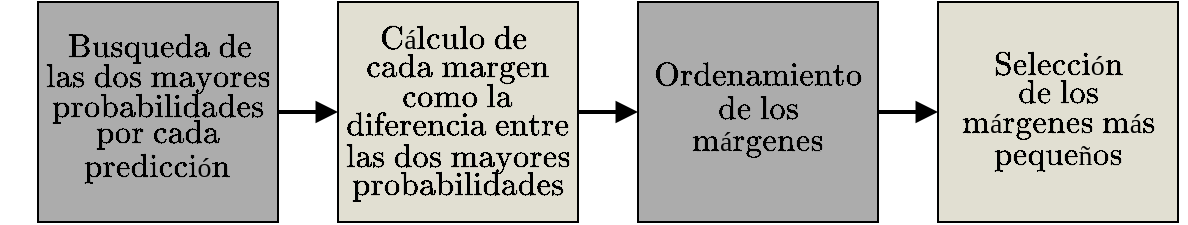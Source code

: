 <mxfile version="26.1.0">
  <diagram name="Page-1" id="Ykw0tnQGzgniFtMDhd3j">
    <mxGraphModel dx="1797" dy="1173" grid="1" gridSize="10" guides="1" tooltips="1" connect="1" arrows="1" fold="1" page="1" pageScale="1" pageWidth="595" pageHeight="842" math="1" shadow="0">
      <root>
        <mxCell id="0" />
        <mxCell id="1" parent="0" />
        <mxCell id="2sZYv_3ts4cbNwnal5f0-1" style="edgeStyle=orthogonalEdgeStyle;rounded=0;orthogonalLoop=1;jettySize=auto;html=1;entryX=0;entryY=0.5;entryDx=0;entryDy=0;strokeWidth=2;endArrow=block;endFill=1;" edge="1" parent="1" source="hjdBpJjyIPGbq1nmFeGQ-1" target="2sZYv_3ts4cbNwnal5f0-13">
          <mxGeometry relative="1" as="geometry">
            <mxPoint x="-1017" y="-5" as="targetPoint" />
          </mxGeometry>
        </mxCell>
        <mxCell id="hjdBpJjyIPGbq1nmFeGQ-1" value="" style="rounded=0;whiteSpace=wrap;html=1;fillColor=#ACACAC;strokeWidth=1;" parent="1" vertex="1">
          <mxGeometry x="-1177" y="-50" width="120" height="110" as="geometry" />
        </mxCell>
        <mxCell id="2sZYv_3ts4cbNwnal5f0-8" value="&lt;font style=&quot;font-size: 14px;&quot;&gt;$$\text{Busqueda de}$$&lt;/font&gt;" style="text;html=1;align=center;verticalAlign=middle;whiteSpace=wrap;rounded=0;" vertex="1" parent="1">
          <mxGeometry x="-1164.5" y="-37" width="95" height="20" as="geometry" />
        </mxCell>
        <mxCell id="2sZYv_3ts4cbNwnal5f0-9" value="&lt;font style=&quot;font-size: 14px;&quot;&gt;$$\text{las dos mayores}$$&lt;/font&gt;" style="text;html=1;align=center;verticalAlign=middle;whiteSpace=wrap;rounded=0;" vertex="1" parent="1">
          <mxGeometry x="-1177" y="-23" width="120" height="20" as="geometry" />
        </mxCell>
        <mxCell id="2sZYv_3ts4cbNwnal5f0-10" value="&lt;font style=&quot;font-size: 14px;&quot;&gt;$$\text{probabilidades}$$&lt;/font&gt;" style="text;html=1;align=center;verticalAlign=middle;whiteSpace=wrap;rounded=0;" vertex="1" parent="1">
          <mxGeometry x="-1147" y="-12" width="60" height="30" as="geometry" />
        </mxCell>
        <mxCell id="2sZYv_3ts4cbNwnal5f0-11" value="&lt;font style=&quot;font-size: 14px;&quot;&gt;$$\text{por cada}$$&lt;/font&gt;" style="text;html=1;align=center;verticalAlign=middle;whiteSpace=wrap;rounded=0;" vertex="1" parent="1">
          <mxGeometry x="-1147" y="1" width="60" height="30" as="geometry" />
        </mxCell>
        <mxCell id="2sZYv_3ts4cbNwnal5f0-12" value="&lt;font style=&quot;font-size: 14px;&quot;&gt;$$\text{predicción}$$&lt;/font&gt;" style="text;html=1;align=center;verticalAlign=middle;whiteSpace=wrap;rounded=0;" vertex="1" parent="1">
          <mxGeometry x="-1147" y="17" width="60" height="30" as="geometry" />
        </mxCell>
        <mxCell id="2sZYv_3ts4cbNwnal5f0-37" style="edgeStyle=orthogonalEdgeStyle;rounded=0;orthogonalLoop=1;jettySize=auto;html=1;entryX=0;entryY=0.5;entryDx=0;entryDy=0;strokeWidth=2;endArrow=block;endFill=1;" edge="1" parent="1" source="2sZYv_3ts4cbNwnal5f0-13" target="2sZYv_3ts4cbNwnal5f0-22">
          <mxGeometry relative="1" as="geometry" />
        </mxCell>
        <mxCell id="2sZYv_3ts4cbNwnal5f0-13" value="" style="rounded=0;whiteSpace=wrap;html=1;fillColor=#E1DFD2;strokeWidth=1;" vertex="1" parent="1">
          <mxGeometry x="-1027" y="-50" width="120" height="110" as="geometry" />
        </mxCell>
        <mxCell id="2sZYv_3ts4cbNwnal5f0-15" value="&lt;font style=&quot;font-size: 14px;&quot;&gt;$$\text{Cálculo de }$$&lt;/font&gt;" style="text;html=1;align=center;verticalAlign=middle;whiteSpace=wrap;rounded=0;" vertex="1" parent="1">
          <mxGeometry x="-997" y="-47" width="60" height="30" as="geometry" />
        </mxCell>
        <mxCell id="2sZYv_3ts4cbNwnal5f0-16" value="&lt;font style=&quot;font-size: 14px;&quot;&gt;$$\text{cada margen}$$&lt;/font&gt;" style="text;html=1;align=center;verticalAlign=middle;whiteSpace=wrap;rounded=0;" vertex="1" parent="1">
          <mxGeometry x="-997" y="-33" width="60" height="30" as="geometry" />
        </mxCell>
        <mxCell id="2sZYv_3ts4cbNwnal5f0-17" value="&lt;font style=&quot;font-size: 14px;&quot;&gt;$$\text{como la}$$&lt;/font&gt;" style="text;html=1;align=center;verticalAlign=middle;whiteSpace=wrap;rounded=0;" vertex="1" parent="1">
          <mxGeometry x="-997" y="-17" width="60" height="30" as="geometry" />
        </mxCell>
        <mxCell id="2sZYv_3ts4cbNwnal5f0-18" value="&lt;font style=&quot;font-size: 14px;&quot;&gt;$$\text{diferencia entre}$$&lt;/font&gt;" style="text;html=1;align=center;verticalAlign=middle;whiteSpace=wrap;rounded=0;" vertex="1" parent="1">
          <mxGeometry x="-997" y="-3" width="60" height="30" as="geometry" />
        </mxCell>
        <mxCell id="2sZYv_3ts4cbNwnal5f0-19" value="&lt;font style=&quot;font-size: 14px;&quot;&gt;$$\text{las dos mayores}$$&lt;/font&gt;" style="text;html=1;align=center;verticalAlign=middle;whiteSpace=wrap;rounded=0;" vertex="1" parent="1">
          <mxGeometry x="-1027" y="17" width="120" height="20" as="geometry" />
        </mxCell>
        <mxCell id="2sZYv_3ts4cbNwnal5f0-21" value="&lt;font style=&quot;font-size: 14px;&quot;&gt;$$\text{probabilidades}$$&lt;/font&gt;" style="text;html=1;align=center;verticalAlign=middle;whiteSpace=wrap;rounded=0;" vertex="1" parent="1">
          <mxGeometry x="-997" y="27" width="60" height="30" as="geometry" />
        </mxCell>
        <mxCell id="2sZYv_3ts4cbNwnal5f0-38" style="edgeStyle=orthogonalEdgeStyle;rounded=0;orthogonalLoop=1;jettySize=auto;html=1;exitX=1;exitY=0.5;exitDx=0;exitDy=0;entryX=0;entryY=0.5;entryDx=0;entryDy=0;strokeWidth=2;endArrow=block;endFill=1;" edge="1" parent="1" source="2sZYv_3ts4cbNwnal5f0-22" target="2sZYv_3ts4cbNwnal5f0-28">
          <mxGeometry relative="1" as="geometry">
            <mxPoint x="-717" y="5.143" as="targetPoint" />
          </mxGeometry>
        </mxCell>
        <mxCell id="2sZYv_3ts4cbNwnal5f0-22" value="" style="rounded=0;whiteSpace=wrap;html=1;fillColor=#ACACAC;strokeWidth=1;" vertex="1" parent="1">
          <mxGeometry x="-877" y="-50" width="120" height="110" as="geometry" />
        </mxCell>
        <mxCell id="2sZYv_3ts4cbNwnal5f0-28" value="" style="rounded=0;whiteSpace=wrap;html=1;fillColor=#E1DFD2;strokeWidth=1;" vertex="1" parent="1">
          <mxGeometry x="-727" y="-50" width="120" height="110" as="geometry" />
        </mxCell>
        <mxCell id="2sZYv_3ts4cbNwnal5f0-30" value="&lt;font style=&quot;font-size: 14px;&quot;&gt;$$\text{Ordenamiento}$$&lt;/font&gt;" style="text;html=1;align=center;verticalAlign=middle;whiteSpace=wrap;rounded=0;" vertex="1" parent="1">
          <mxGeometry x="-847" y="-28" width="60" height="30" as="geometry" />
        </mxCell>
        <mxCell id="2sZYv_3ts4cbNwnal5f0-31" value="&lt;font style=&quot;font-size: 14px;&quot;&gt;$$\text{de los}$$&lt;/font&gt;" style="text;html=1;align=center;verticalAlign=middle;whiteSpace=wrap;rounded=0;" vertex="1" parent="1">
          <mxGeometry x="-847" y="-11" width="60" height="30" as="geometry" />
        </mxCell>
        <mxCell id="2sZYv_3ts4cbNwnal5f0-32" value="&lt;font style=&quot;font-size: 14px;&quot;&gt;$$\text{márgenes}$$&lt;/font&gt;" style="text;html=1;align=center;verticalAlign=middle;whiteSpace=wrap;rounded=0;" vertex="1" parent="1">
          <mxGeometry x="-847" y="4" width="60" height="30" as="geometry" />
        </mxCell>
        <mxCell id="2sZYv_3ts4cbNwnal5f0-33" value="&lt;font style=&quot;font-size: 14px;&quot;&gt;$$\text{Selección}$$&lt;/font&gt;" style="text;html=1;align=center;verticalAlign=middle;whiteSpace=wrap;rounded=0;" vertex="1" parent="1">
          <mxGeometry x="-697" y="-34.5" width="60" height="30" as="geometry" />
        </mxCell>
        <mxCell id="2sZYv_3ts4cbNwnal5f0-34" value="&lt;font style=&quot;font-size: 14px;&quot;&gt;$$\text{de los}$$&lt;/font&gt;" style="text;html=1;align=center;verticalAlign=middle;whiteSpace=wrap;rounded=0;" vertex="1" parent="1">
          <mxGeometry x="-697" y="-19.5" width="60" height="30" as="geometry" />
        </mxCell>
        <mxCell id="2sZYv_3ts4cbNwnal5f0-35" value="&lt;font style=&quot;font-size: 14px;&quot;&gt;$$\text{márgenes más}$$&lt;/font&gt;" style="text;html=1;align=center;verticalAlign=middle;whiteSpace=wrap;rounded=0;" vertex="1" parent="1">
          <mxGeometry x="-697" y="-5.5" width="60" height="30" as="geometry" />
        </mxCell>
        <mxCell id="2sZYv_3ts4cbNwnal5f0-36" value="&lt;font style=&quot;font-size: 14px;&quot;&gt;$$\text{pequeños}$$&lt;/font&gt;" style="text;html=1;align=center;verticalAlign=middle;whiteSpace=wrap;rounded=0;" vertex="1" parent="1">
          <mxGeometry x="-697" y="10.5" width="60" height="30" as="geometry" />
        </mxCell>
      </root>
    </mxGraphModel>
  </diagram>
</mxfile>
